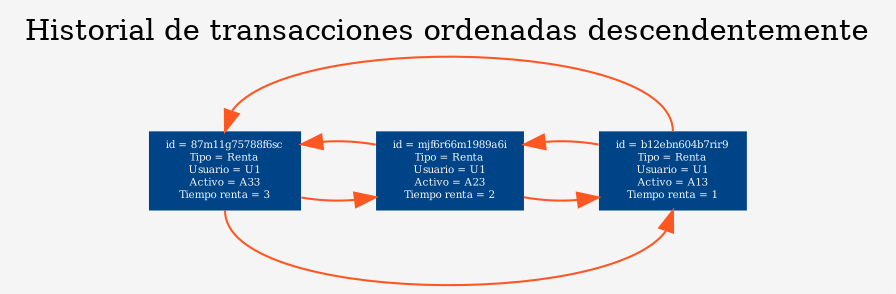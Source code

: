 digraph G {
bgcolor="#F5F5F5";fontcolor=black;
label="Historial de transacciones ordenadas descendentemente";
labelloc="t";
nodesep=0.5;
node [fontsize = 5 shape=box style=filled fillcolor="#004488" fontcolor="#F5F5F5" color=transparent];
edge [fontcolor=white color="#ff5722"];
n1[label="id = 87m11g75788f6sc\nTipo = Renta\nUsuario = U1\nActivo = A33\nTiempo renta = 3"];
n2[label="id = mjf6r66m1989a6i\nTipo = Renta\nUsuario = U1\nActivo = A23\nTiempo renta = 2"];
n3[label="id = b12ebn604b7rir9\nTipo = Renta\nUsuario = U1\nActivo = A13\nTiempo renta = 1"];
n1->n2;
n2->n3;
n2->n1;
n3->n2;
n3->n1[tailport=n headport=n];
n1->n3[tailport=s headport=s];
{ rank=same; n1; n2; n3; }
}